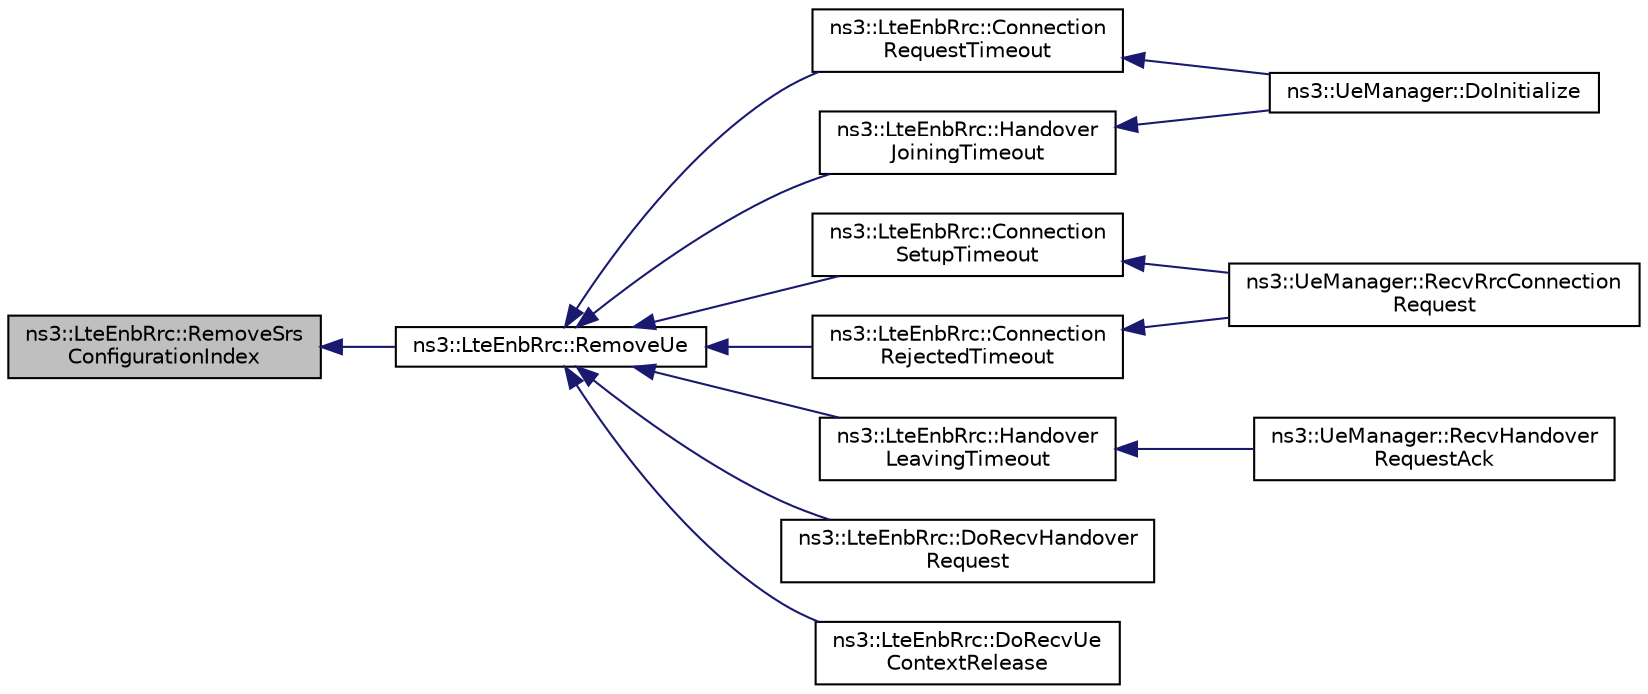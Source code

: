 digraph "ns3::LteEnbRrc::RemoveSrsConfigurationIndex"
{
  edge [fontname="Helvetica",fontsize="10",labelfontname="Helvetica",labelfontsize="10"];
  node [fontname="Helvetica",fontsize="10",shape=record];
  rankdir="LR";
  Node1 [label="ns3::LteEnbRrc::RemoveSrs\lConfigurationIndex",height=0.2,width=0.4,color="black", fillcolor="grey75", style="filled", fontcolor="black"];
  Node1 -> Node2 [dir="back",color="midnightblue",fontsize="10",style="solid"];
  Node2 [label="ns3::LteEnbRrc::RemoveUe",height=0.2,width=0.4,color="black", fillcolor="white", style="filled",URL="$de/d65/classns3_1_1LteEnbRrc.html#a0e507111feeaf6e7f34555b6141525f7"];
  Node2 -> Node3 [dir="back",color="midnightblue",fontsize="10",style="solid"];
  Node3 [label="ns3::LteEnbRrc::Connection\lRequestTimeout",height=0.2,width=0.4,color="black", fillcolor="white", style="filled",URL="$de/d65/classns3_1_1LteEnbRrc.html#ad7992d8a886b60ee953879d9b5d37dca"];
  Node3 -> Node4 [dir="back",color="midnightblue",fontsize="10",style="solid"];
  Node4 [label="ns3::UeManager::DoInitialize",height=0.2,width=0.4,color="black", fillcolor="white", style="filled",URL="$de/d99/classns3_1_1UeManager.html#ae7036651fc161b02ede5c77f57a35982"];
  Node2 -> Node5 [dir="back",color="midnightblue",fontsize="10",style="solid"];
  Node5 [label="ns3::LteEnbRrc::Connection\lSetupTimeout",height=0.2,width=0.4,color="black", fillcolor="white", style="filled",URL="$de/d65/classns3_1_1LteEnbRrc.html#ac0af0fbbf09bc66c0ebd5be00c69aa7c"];
  Node5 -> Node6 [dir="back",color="midnightblue",fontsize="10",style="solid"];
  Node6 [label="ns3::UeManager::RecvRrcConnection\lRequest",height=0.2,width=0.4,color="black", fillcolor="white", style="filled",URL="$de/d99/classns3_1_1UeManager.html#af0959818ae542240ccf1caa2b3da19ab",tooltip="Part of the RRC protocol. Implement the LteEnbRrcSapProvider::RecvRrcConnectionRequest interface..."];
  Node2 -> Node7 [dir="back",color="midnightblue",fontsize="10",style="solid"];
  Node7 [label="ns3::LteEnbRrc::Connection\lRejectedTimeout",height=0.2,width=0.4,color="black", fillcolor="white", style="filled",URL="$de/d65/classns3_1_1LteEnbRrc.html#accc2939d256646bf19abd915f13c0d68"];
  Node7 -> Node6 [dir="back",color="midnightblue",fontsize="10",style="solid"];
  Node2 -> Node8 [dir="back",color="midnightblue",fontsize="10",style="solid"];
  Node8 [label="ns3::LteEnbRrc::Handover\lJoiningTimeout",height=0.2,width=0.4,color="black", fillcolor="white", style="filled",URL="$de/d65/classns3_1_1LteEnbRrc.html#a8374075a52ca40290d3f15e253ef94ff"];
  Node8 -> Node4 [dir="back",color="midnightblue",fontsize="10",style="solid"];
  Node2 -> Node9 [dir="back",color="midnightblue",fontsize="10",style="solid"];
  Node9 [label="ns3::LteEnbRrc::Handover\lLeavingTimeout",height=0.2,width=0.4,color="black", fillcolor="white", style="filled",URL="$de/d65/classns3_1_1LteEnbRrc.html#a3ded0535ab2c7f5b1346cf787745d06d"];
  Node9 -> Node10 [dir="back",color="midnightblue",fontsize="10",style="solid"];
  Node10 [label="ns3::UeManager::RecvHandover\lRequestAck",height=0.2,width=0.4,color="black", fillcolor="white", style="filled",URL="$de/d99/classns3_1_1UeManager.html#ad2e93daf91532b0fd263355b2416330d"];
  Node2 -> Node11 [dir="back",color="midnightblue",fontsize="10",style="solid"];
  Node11 [label="ns3::LteEnbRrc::DoRecvHandover\lRequest",height=0.2,width=0.4,color="black", fillcolor="white", style="filled",URL="$de/d65/classns3_1_1LteEnbRrc.html#a26c697a526a9538f8778481f7cf08906"];
  Node2 -> Node12 [dir="back",color="midnightblue",fontsize="10",style="solid"];
  Node12 [label="ns3::LteEnbRrc::DoRecvUe\lContextRelease",height=0.2,width=0.4,color="black", fillcolor="white", style="filled",URL="$de/d65/classns3_1_1LteEnbRrc.html#acd8dc1935301185b71e736d04128d1fd"];
}
